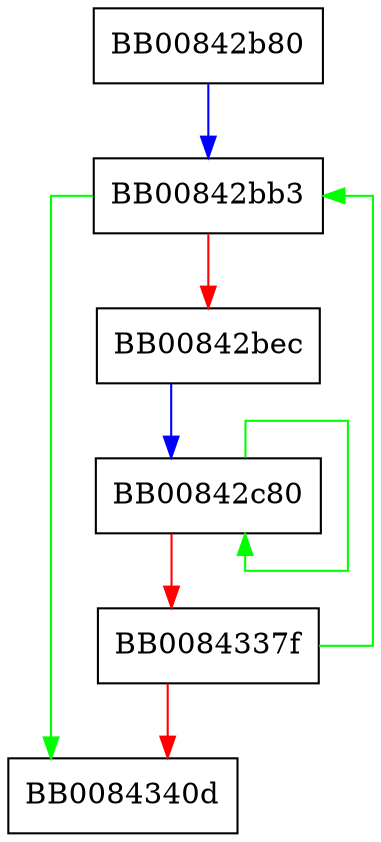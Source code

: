 digraph sha256_multi_block_shaext {
  node [shape="box"];
  graph [splines=ortho];
  BB00842b80 -> BB00842bb3 [color="blue"];
  BB00842bb3 -> BB0084340d [color="green"];
  BB00842bb3 -> BB00842bec [color="red"];
  BB00842bec -> BB00842c80 [color="blue"];
  BB00842c80 -> BB00842c80 [color="green"];
  BB00842c80 -> BB0084337f [color="red"];
  BB0084337f -> BB00842bb3 [color="green"];
  BB0084337f -> BB0084340d [color="red"];
}